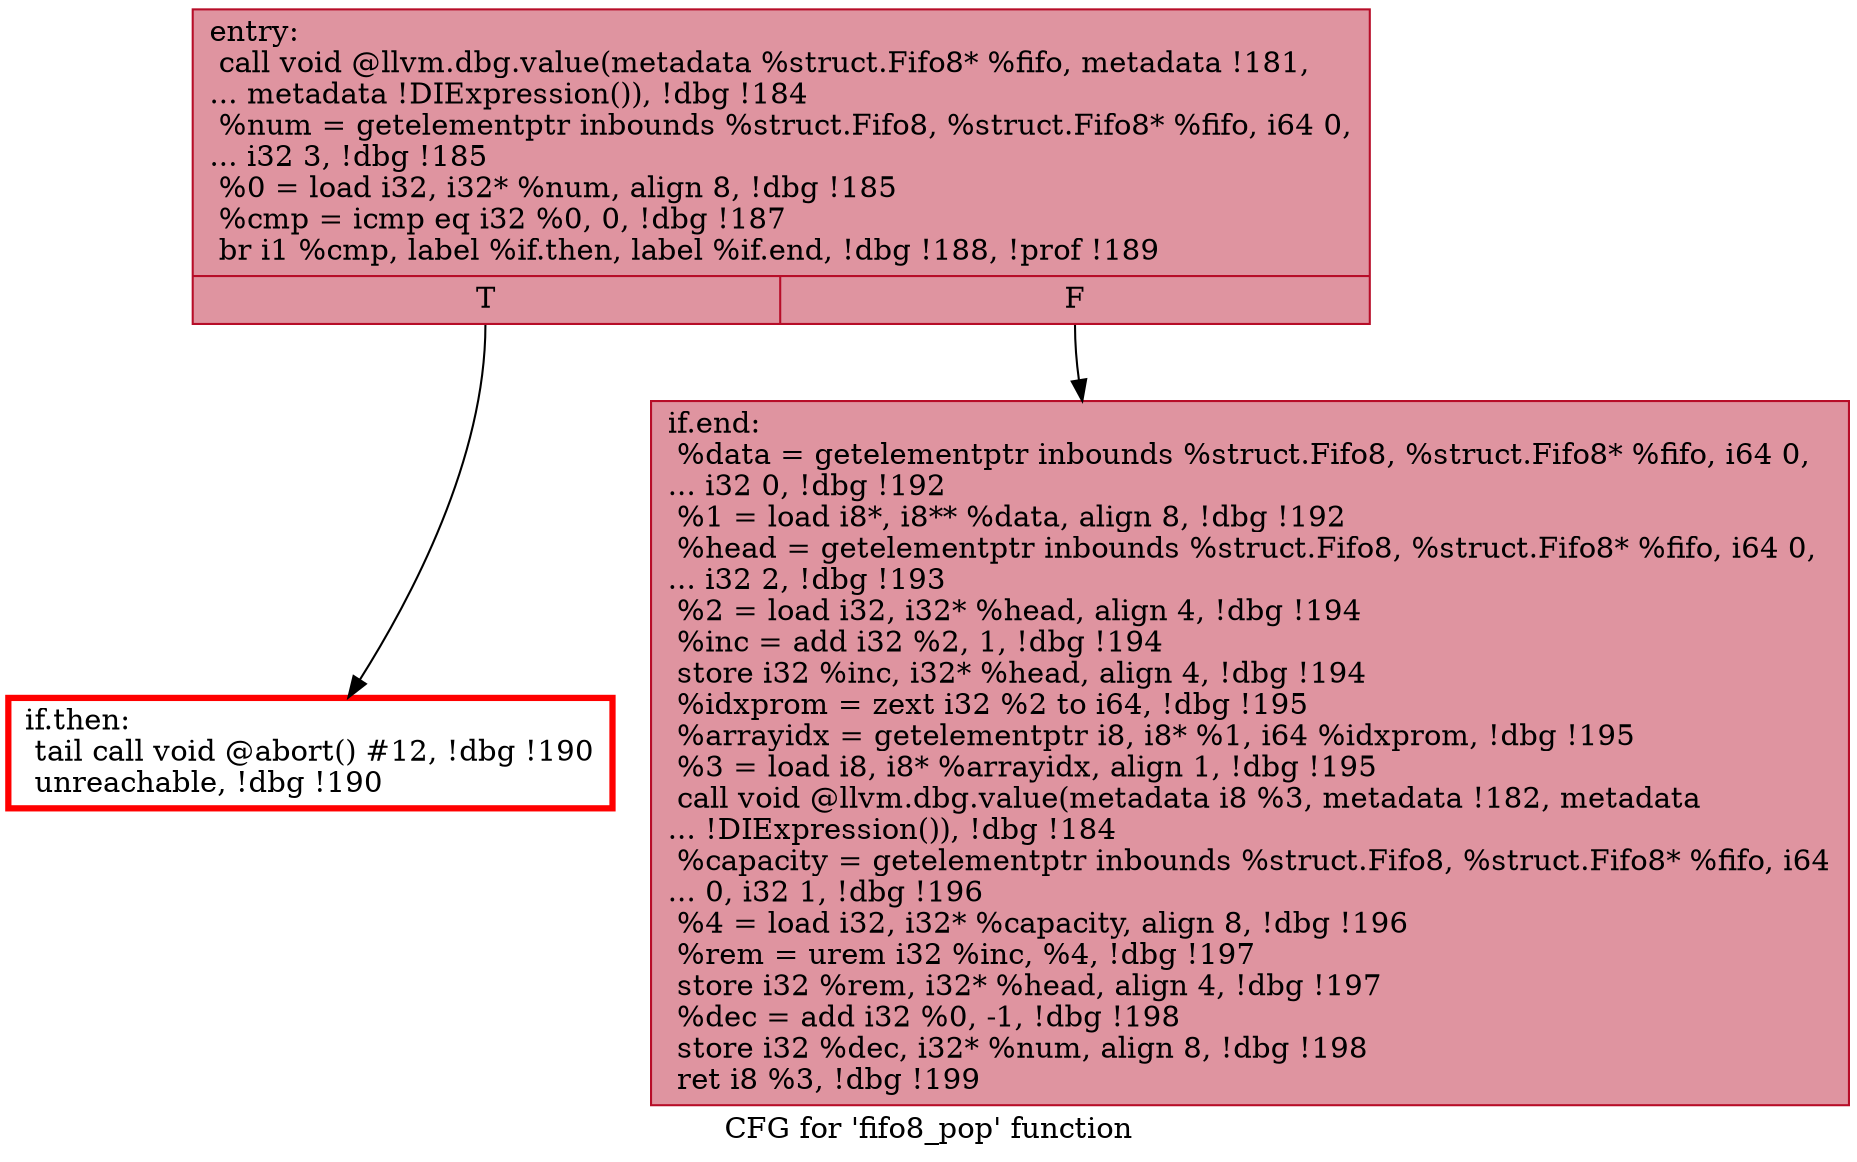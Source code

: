 digraph "CFG for 'fifo8_pop' function" {
	label="CFG for 'fifo8_pop' function";

	Node0x563f86569e90 [shape=record,color="#b70d28ff", style=filled, fillcolor="#b70d2870",label="{entry:\l  call void @llvm.dbg.value(metadata %struct.Fifo8* %fifo, metadata !181,\l... metadata !DIExpression()), !dbg !184\l  %num = getelementptr inbounds %struct.Fifo8, %struct.Fifo8* %fifo, i64 0,\l... i32 3, !dbg !185\l  %0 = load i32, i32* %num, align 8, !dbg !185\l  %cmp = icmp eq i32 %0, 0, !dbg !187\l  br i1 %cmp, label %if.then, label %if.end, !dbg !188, !prof !189\l|{<s0>T|<s1>F}}"];
	Node0x563f86569e90:s0 -> Node0x563f86561a90;
	Node0x563f86569e90:s1 -> Node0x563f86561fc0;
	Node0x563f86561a90 [shape=record,penwidth=3.0, color="red",label="{if.then:                                          \l  tail call void @abort() #12, !dbg !190\l  unreachable, !dbg !190\l}"];
	Node0x563f86561fc0 [shape=record,color="#b70d28ff", style=filled, fillcolor="#b70d2870",label="{if.end:                                           \l  %data = getelementptr inbounds %struct.Fifo8, %struct.Fifo8* %fifo, i64 0,\l... i32 0, !dbg !192\l  %1 = load i8*, i8** %data, align 8, !dbg !192\l  %head = getelementptr inbounds %struct.Fifo8, %struct.Fifo8* %fifo, i64 0,\l... i32 2, !dbg !193\l  %2 = load i32, i32* %head, align 4, !dbg !194\l  %inc = add i32 %2, 1, !dbg !194\l  store i32 %inc, i32* %head, align 4, !dbg !194\l  %idxprom = zext i32 %2 to i64, !dbg !195\l  %arrayidx = getelementptr i8, i8* %1, i64 %idxprom, !dbg !195\l  %3 = load i8, i8* %arrayidx, align 1, !dbg !195\l  call void @llvm.dbg.value(metadata i8 %3, metadata !182, metadata\l... !DIExpression()), !dbg !184\l  %capacity = getelementptr inbounds %struct.Fifo8, %struct.Fifo8* %fifo, i64\l... 0, i32 1, !dbg !196\l  %4 = load i32, i32* %capacity, align 8, !dbg !196\l  %rem = urem i32 %inc, %4, !dbg !197\l  store i32 %rem, i32* %head, align 4, !dbg !197\l  %dec = add i32 %0, -1, !dbg !198\l  store i32 %dec, i32* %num, align 8, !dbg !198\l  ret i8 %3, !dbg !199\l}"];
}
